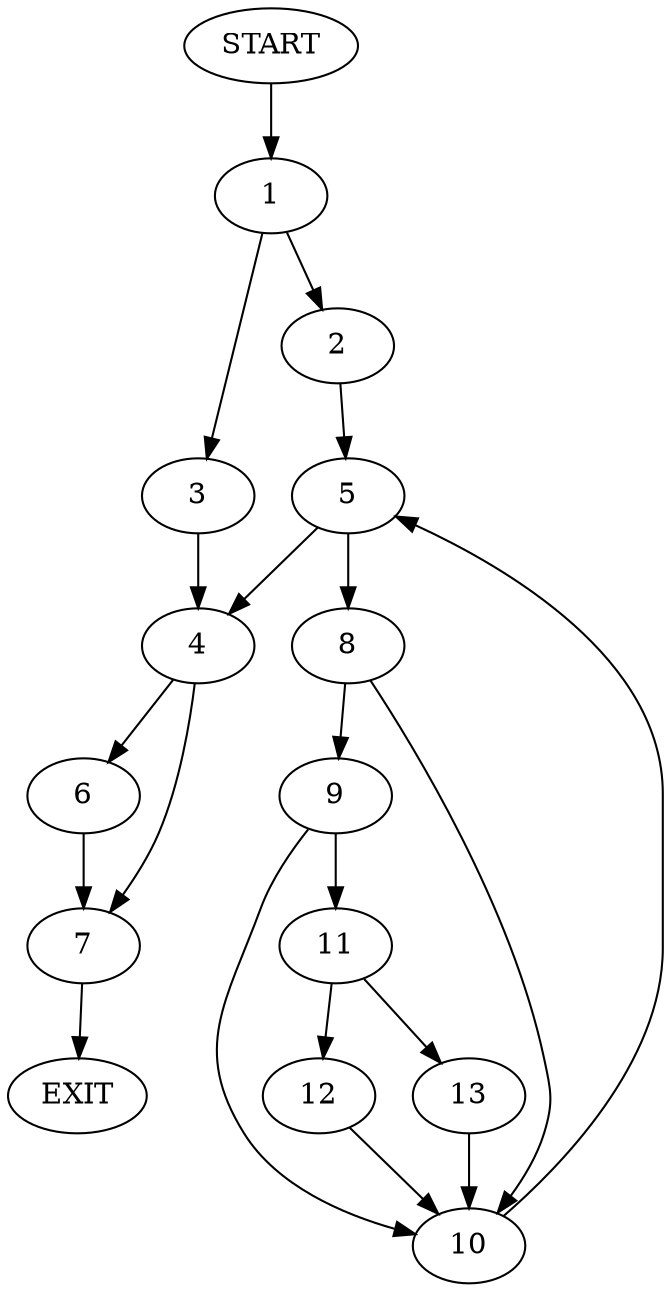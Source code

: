 digraph {
0 [label="START"]
14 [label="EXIT"]
0 -> 1
1 -> 2
1 -> 3
3 -> 4
2 -> 5
4 -> 6
4 -> 7
5 -> 4
5 -> 8
8 -> 9
8 -> 10
10 -> 5
9 -> 10
9 -> 11
11 -> 12
11 -> 13
13 -> 10
12 -> 10
7 -> 14
6 -> 7
}
